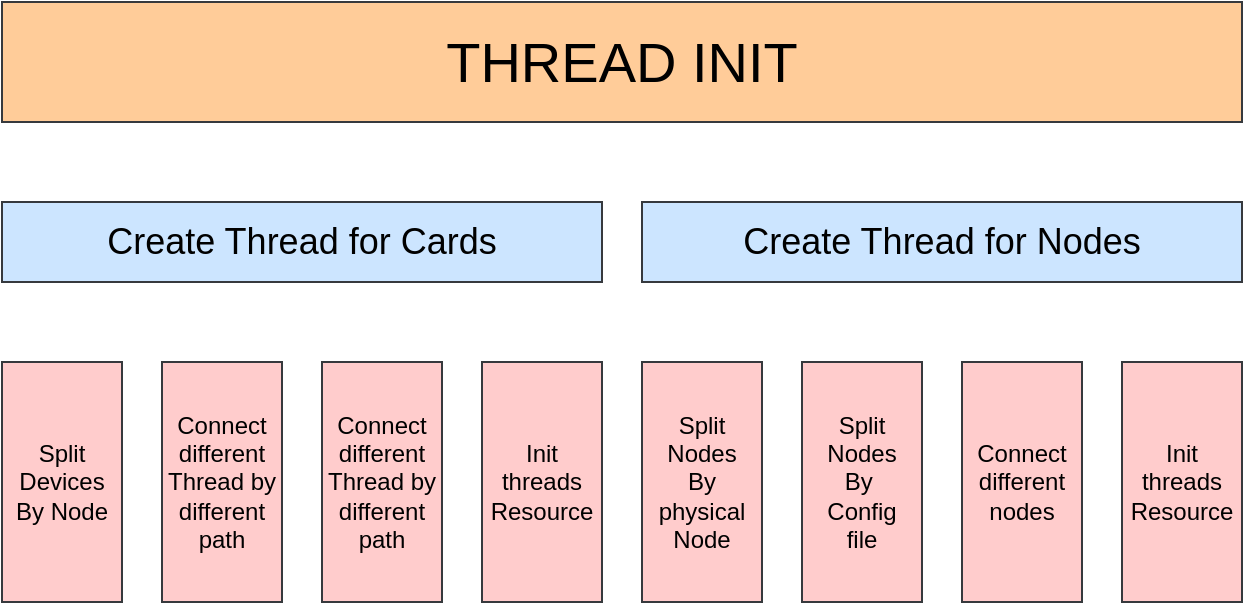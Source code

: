 <mxfile version="21.0.10" type="github">
  <diagram name="Page-1" id="x4kQgdT6oJ1lOwnZ9Dfg">
    <mxGraphModel dx="2358" dy="1304" grid="1" gridSize="10" guides="1" tooltips="1" connect="1" arrows="1" fold="1" page="1" pageScale="1" pageWidth="850" pageHeight="1100" math="0" shadow="0">
      <root>
        <mxCell id="0" />
        <mxCell id="1" parent="0" />
        <mxCell id="JNIxIyOhx4qlFkNCqykB-1" value="&lt;font style=&quot;font-size: 28px;&quot;&gt;THREAD INIT&lt;/font&gt;" style="rounded=0;whiteSpace=wrap;html=1;fillColor=#ffcc99;strokeColor=#36393d;" vertex="1" parent="1">
          <mxGeometry x="160" y="340" width="620" height="60" as="geometry" />
        </mxCell>
        <mxCell id="JNIxIyOhx4qlFkNCqykB-2" value="&lt;font style=&quot;font-size: 18px;&quot;&gt;Create Thread for Cards&lt;/font&gt;" style="rounded=0;whiteSpace=wrap;html=1;fillColor=#cce5ff;strokeColor=#36393d;" vertex="1" parent="1">
          <mxGeometry x="160" y="440" width="300" height="40" as="geometry" />
        </mxCell>
        <mxCell id="JNIxIyOhx4qlFkNCqykB-3" value="Connect different&lt;br&gt;Thread by different path" style="rounded=0;whiteSpace=wrap;html=1;fillColor=#ffcccc;strokeColor=#36393d;" vertex="1" parent="1">
          <mxGeometry x="240" y="520" width="60" height="120" as="geometry" />
        </mxCell>
        <mxCell id="JNIxIyOhx4qlFkNCqykB-4" value="&lt;font style=&quot;font-size: 18px;&quot;&gt;Create Thread for Nodes&lt;/font&gt;" style="rounded=0;whiteSpace=wrap;html=1;fillColor=#cce5ff;strokeColor=#36393d;" vertex="1" parent="1">
          <mxGeometry x="480" y="440" width="300" height="40" as="geometry" />
        </mxCell>
        <mxCell id="JNIxIyOhx4qlFkNCqykB-5" value="Split Nodes&lt;br&gt;By physical Node" style="rounded=0;whiteSpace=wrap;html=1;fillColor=#ffcccc;strokeColor=#36393d;" vertex="1" parent="1">
          <mxGeometry x="480" y="520" width="60" height="120" as="geometry" />
        </mxCell>
        <mxCell id="JNIxIyOhx4qlFkNCqykB-6" value="Split Nodes&lt;br&gt;By&amp;nbsp;&lt;br&gt;Config&lt;br&gt;file" style="rounded=0;whiteSpace=wrap;html=1;fillColor=#ffcccc;strokeColor=#36393d;" vertex="1" parent="1">
          <mxGeometry x="560" y="520" width="60" height="120" as="geometry" />
        </mxCell>
        <mxCell id="JNIxIyOhx4qlFkNCqykB-7" value="Split&lt;br&gt;Devices&lt;br&gt;By Node" style="rounded=0;whiteSpace=wrap;html=1;fillColor=#ffcccc;strokeColor=#36393d;" vertex="1" parent="1">
          <mxGeometry x="160" y="520" width="60" height="120" as="geometry" />
        </mxCell>
        <mxCell id="JNIxIyOhx4qlFkNCqykB-8" value="Connect&lt;br&gt;different&lt;br&gt;nodes" style="rounded=0;whiteSpace=wrap;html=1;fillColor=#ffcccc;strokeColor=#36393d;" vertex="1" parent="1">
          <mxGeometry x="640" y="520" width="60" height="120" as="geometry" />
        </mxCell>
        <mxCell id="JNIxIyOhx4qlFkNCqykB-9" value="Connect different&lt;br&gt;Thread by different path" style="rounded=0;whiteSpace=wrap;html=1;fillColor=#ffcccc;strokeColor=#36393d;" vertex="1" parent="1">
          <mxGeometry x="320" y="520" width="60" height="120" as="geometry" />
        </mxCell>
        <mxCell id="JNIxIyOhx4qlFkNCqykB-10" value="Init&lt;br&gt;threads&lt;br&gt;Resource" style="rounded=0;whiteSpace=wrap;html=1;fillColor=#ffcccc;strokeColor=#36393d;" vertex="1" parent="1">
          <mxGeometry x="400" y="520" width="60" height="120" as="geometry" />
        </mxCell>
        <mxCell id="JNIxIyOhx4qlFkNCqykB-11" value="Init&lt;br&gt;threads&lt;br&gt;Resource" style="rounded=0;whiteSpace=wrap;html=1;fillColor=#ffcccc;strokeColor=#36393d;" vertex="1" parent="1">
          <mxGeometry x="720" y="520" width="60" height="120" as="geometry" />
        </mxCell>
      </root>
    </mxGraphModel>
  </diagram>
</mxfile>
